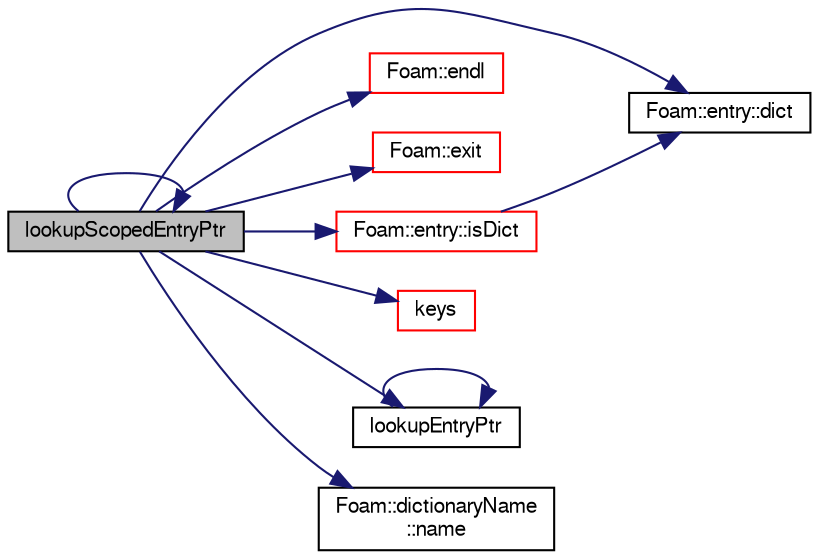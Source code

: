 digraph "lookupScopedEntryPtr"
{
  bgcolor="transparent";
  edge [fontname="FreeSans",fontsize="10",labelfontname="FreeSans",labelfontsize="10"];
  node [fontname="FreeSans",fontsize="10",shape=record];
  rankdir="LR";
  Node18899 [label="lookupScopedEntryPtr",height=0.2,width=0.4,color="black", fillcolor="grey75", style="filled", fontcolor="black"];
  Node18899 -> Node18900 [color="midnightblue",fontsize="10",style="solid",fontname="FreeSans"];
  Node18900 [label="Foam::entry::dict",height=0.2,width=0.4,color="black",URL="$a26022.html#abd246c36ef3a3776f7d6e517dc9621af",tooltip="Return dictionary if this entry is a dictionary. "];
  Node18899 -> Node18901 [color="midnightblue",fontsize="10",style="solid",fontname="FreeSans"];
  Node18901 [label="Foam::endl",height=0.2,width=0.4,color="red",URL="$a21124.html#a2db8fe02a0d3909e9351bb4275b23ce4",tooltip="Add newline and flush stream. "];
  Node18899 -> Node18903 [color="midnightblue",fontsize="10",style="solid",fontname="FreeSans"];
  Node18903 [label="Foam::exit",height=0.2,width=0.4,color="red",URL="$a21124.html#a06ca7250d8e89caf05243ec094843642"];
  Node18899 -> Node18907 [color="midnightblue",fontsize="10",style="solid",fontname="FreeSans"];
  Node18907 [label="Foam::entry::isDict",height=0.2,width=0.4,color="red",URL="$a26022.html#a33b200039e283c4ad4ad9a4756ffafd1",tooltip="Return true if this entry is a dictionary. "];
  Node18907 -> Node18900 [color="midnightblue",fontsize="10",style="solid",fontname="FreeSans"];
  Node18899 -> Node18947 [color="midnightblue",fontsize="10",style="solid",fontname="FreeSans"];
  Node18947 [label="keys",height=0.2,width=0.4,color="red",URL="$a26014.html#a8b358036fb5733c73b739af939d3fc2e",tooltip="Return the list of available keys or patterns. "];
  Node18899 -> Node18955 [color="midnightblue",fontsize="10",style="solid",fontname="FreeSans"];
  Node18955 [label="lookupEntryPtr",height=0.2,width=0.4,color="black",URL="$a26014.html#a63ca8c5575e79a6e04b8a1e1c4c1d958",tooltip="Find and return an entry data stream pointer if present. "];
  Node18955 -> Node18955 [color="midnightblue",fontsize="10",style="solid",fontname="FreeSans"];
  Node18899 -> Node18899 [color="midnightblue",fontsize="10",style="solid",fontname="FreeSans"];
  Node18899 -> Node18941 [color="midnightblue",fontsize="10",style="solid",fontname="FreeSans"];
  Node18941 [label="Foam::dictionaryName\l::name",height=0.2,width=0.4,color="black",URL="$a26010.html#aba53f1f9c8fadfa65f4099af10df348c",tooltip="Return the dictionary name. "];
}

